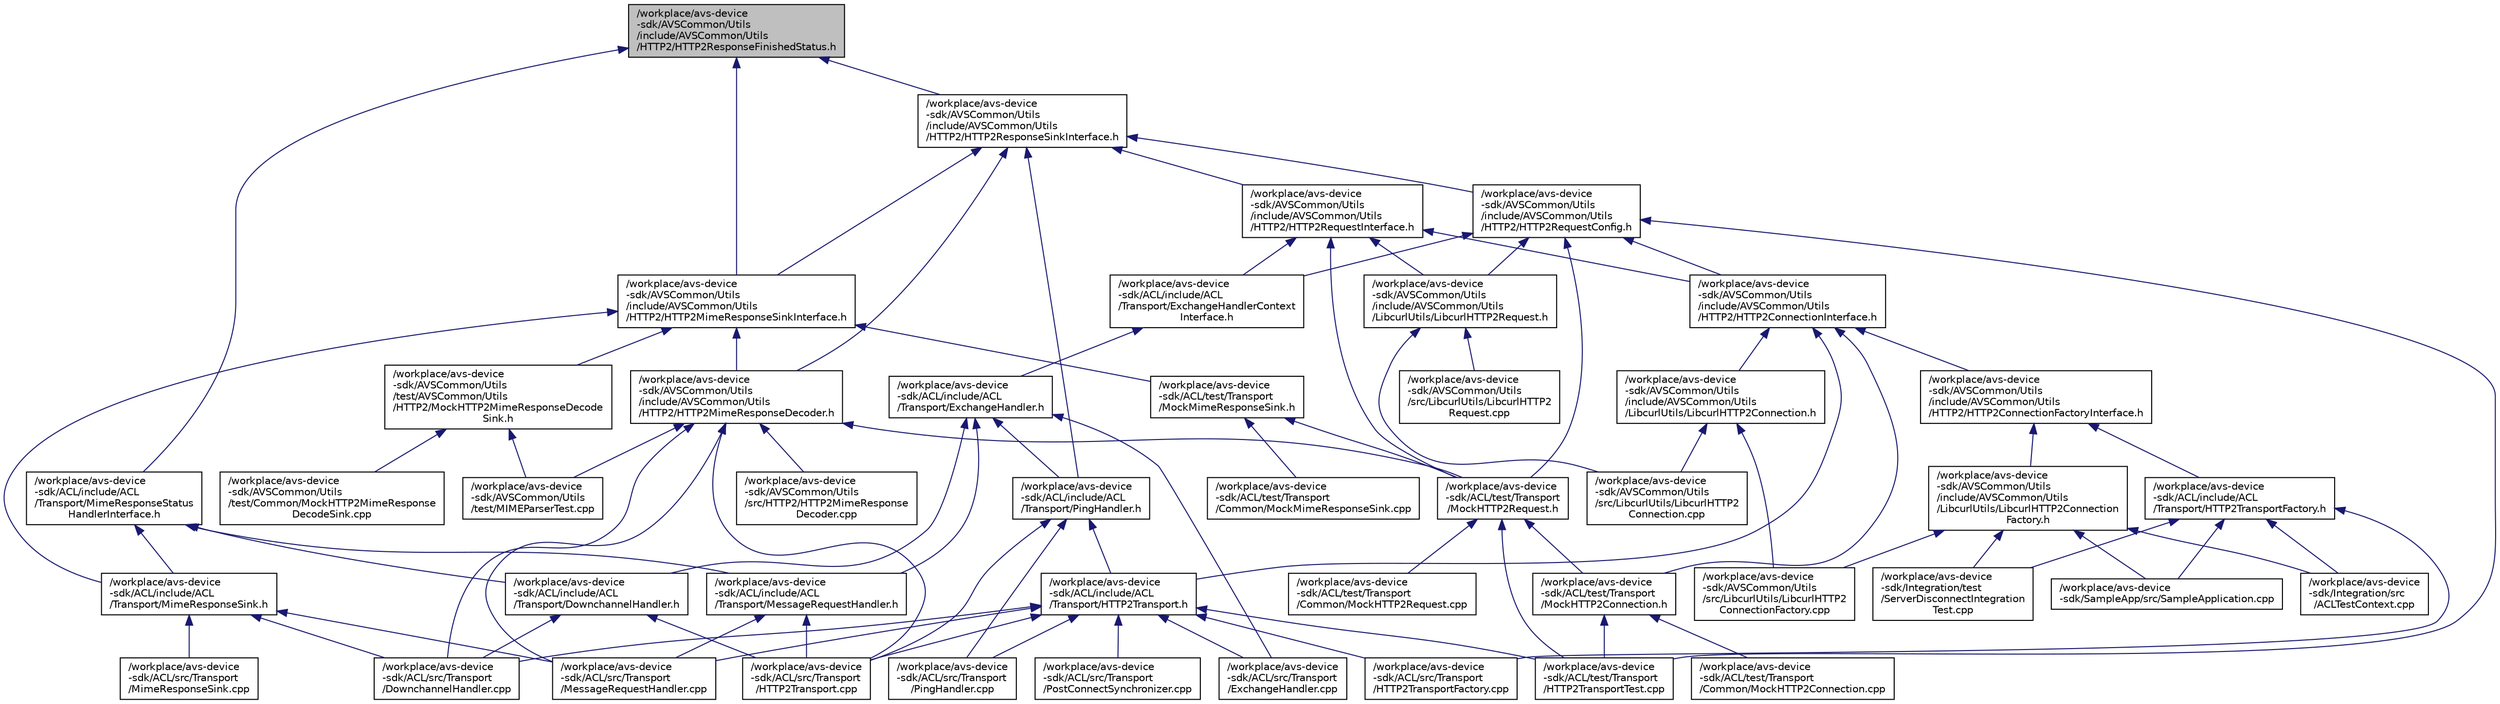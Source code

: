 digraph "/workplace/avs-device-sdk/AVSCommon/Utils/include/AVSCommon/Utils/HTTP2/HTTP2ResponseFinishedStatus.h"
{
  edge [fontname="Helvetica",fontsize="10",labelfontname="Helvetica",labelfontsize="10"];
  node [fontname="Helvetica",fontsize="10",shape=record];
  Node2 [label="/workplace/avs-device\l-sdk/AVSCommon/Utils\l/include/AVSCommon/Utils\l/HTTP2/HTTP2ResponseFinishedStatus.h",height=0.2,width=0.4,color="black", fillcolor="grey75", style="filled", fontcolor="black"];
  Node2 -> Node3 [dir="back",color="midnightblue",fontsize="10",style="solid",fontname="Helvetica"];
  Node3 [label="/workplace/avs-device\l-sdk/ACL/include/ACL\l/Transport/MimeResponseStatus\lHandlerInterface.h",height=0.2,width=0.4,color="black", fillcolor="white", style="filled",URL="$_mime_response_status_handler_interface_8h.html"];
  Node3 -> Node4 [dir="back",color="midnightblue",fontsize="10",style="solid",fontname="Helvetica"];
  Node4 [label="/workplace/avs-device\l-sdk/ACL/include/ACL\l/Transport/DownchannelHandler.h",height=0.2,width=0.4,color="black", fillcolor="white", style="filled",URL="$_downchannel_handler_8h.html"];
  Node4 -> Node5 [dir="back",color="midnightblue",fontsize="10",style="solid",fontname="Helvetica"];
  Node5 [label="/workplace/avs-device\l-sdk/ACL/src/Transport\l/DownchannelHandler.cpp",height=0.2,width=0.4,color="black", fillcolor="white", style="filled",URL="$_downchannel_handler_8cpp.html"];
  Node4 -> Node6 [dir="back",color="midnightblue",fontsize="10",style="solid",fontname="Helvetica"];
  Node6 [label="/workplace/avs-device\l-sdk/ACL/src/Transport\l/HTTP2Transport.cpp",height=0.2,width=0.4,color="black", fillcolor="white", style="filled",URL="$_h_t_t_p2_transport_8cpp.html"];
  Node3 -> Node7 [dir="back",color="midnightblue",fontsize="10",style="solid",fontname="Helvetica"];
  Node7 [label="/workplace/avs-device\l-sdk/ACL/include/ACL\l/Transport/MessageRequestHandler.h",height=0.2,width=0.4,color="black", fillcolor="white", style="filled",URL="$_message_request_handler_8h.html"];
  Node7 -> Node6 [dir="back",color="midnightblue",fontsize="10",style="solid",fontname="Helvetica"];
  Node7 -> Node8 [dir="back",color="midnightblue",fontsize="10",style="solid",fontname="Helvetica"];
  Node8 [label="/workplace/avs-device\l-sdk/ACL/src/Transport\l/MessageRequestHandler.cpp",height=0.2,width=0.4,color="black", fillcolor="white", style="filled",URL="$_message_request_handler_8cpp.html"];
  Node3 -> Node9 [dir="back",color="midnightblue",fontsize="10",style="solid",fontname="Helvetica"];
  Node9 [label="/workplace/avs-device\l-sdk/ACL/include/ACL\l/Transport/MimeResponseSink.h",height=0.2,width=0.4,color="black", fillcolor="white", style="filled",URL="$_mime_response_sink_8h.html"];
  Node9 -> Node5 [dir="back",color="midnightblue",fontsize="10",style="solid",fontname="Helvetica"];
  Node9 -> Node8 [dir="back",color="midnightblue",fontsize="10",style="solid",fontname="Helvetica"];
  Node9 -> Node10 [dir="back",color="midnightblue",fontsize="10",style="solid",fontname="Helvetica"];
  Node10 [label="/workplace/avs-device\l-sdk/ACL/src/Transport\l/MimeResponseSink.cpp",height=0.2,width=0.4,color="black", fillcolor="white", style="filled",URL="$_mime_response_sink_8cpp.html"];
  Node2 -> Node11 [dir="back",color="midnightblue",fontsize="10",style="solid",fontname="Helvetica"];
  Node11 [label="/workplace/avs-device\l-sdk/AVSCommon/Utils\l/include/AVSCommon/Utils\l/HTTP2/HTTP2MimeResponseSinkInterface.h",height=0.2,width=0.4,color="black", fillcolor="white", style="filled",URL="$_h_t_t_p2_mime_response_sink_interface_8h.html"];
  Node11 -> Node9 [dir="back",color="midnightblue",fontsize="10",style="solid",fontname="Helvetica"];
  Node11 -> Node12 [dir="back",color="midnightblue",fontsize="10",style="solid",fontname="Helvetica"];
  Node12 [label="/workplace/avs-device\l-sdk/ACL/test/Transport\l/MockMimeResponseSink.h",height=0.2,width=0.4,color="black", fillcolor="white", style="filled",URL="$_mock_mime_response_sink_8h.html"];
  Node12 -> Node13 [dir="back",color="midnightblue",fontsize="10",style="solid",fontname="Helvetica"];
  Node13 [label="/workplace/avs-device\l-sdk/ACL/test/Transport\l/Common/MockMimeResponseSink.cpp",height=0.2,width=0.4,color="black", fillcolor="white", style="filled",URL="$_mock_mime_response_sink_8cpp.html"];
  Node12 -> Node14 [dir="back",color="midnightblue",fontsize="10",style="solid",fontname="Helvetica"];
  Node14 [label="/workplace/avs-device\l-sdk/ACL/test/Transport\l/MockHTTP2Request.h",height=0.2,width=0.4,color="black", fillcolor="white", style="filled",URL="$_mock_h_t_t_p2_request_8h.html"];
  Node14 -> Node15 [dir="back",color="midnightblue",fontsize="10",style="solid",fontname="Helvetica"];
  Node15 [label="/workplace/avs-device\l-sdk/ACL/test/Transport\l/Common/MockHTTP2Request.cpp",height=0.2,width=0.4,color="black", fillcolor="white", style="filled",URL="$_mock_h_t_t_p2_request_8cpp.html"];
  Node14 -> Node16 [dir="back",color="midnightblue",fontsize="10",style="solid",fontname="Helvetica"];
  Node16 [label="/workplace/avs-device\l-sdk/ACL/test/Transport\l/MockHTTP2Connection.h",height=0.2,width=0.4,color="black", fillcolor="white", style="filled",URL="$_mock_h_t_t_p2_connection_8h.html"];
  Node16 -> Node17 [dir="back",color="midnightblue",fontsize="10",style="solid",fontname="Helvetica"];
  Node17 [label="/workplace/avs-device\l-sdk/ACL/test/Transport\l/Common/MockHTTP2Connection.cpp",height=0.2,width=0.4,color="black", fillcolor="white", style="filled",URL="$_mock_h_t_t_p2_connection_8cpp.html"];
  Node16 -> Node18 [dir="back",color="midnightblue",fontsize="10",style="solid",fontname="Helvetica"];
  Node18 [label="/workplace/avs-device\l-sdk/ACL/test/Transport\l/HTTP2TransportTest.cpp",height=0.2,width=0.4,color="black", fillcolor="white", style="filled",URL="$_h_t_t_p2_transport_test_8cpp.html"];
  Node14 -> Node18 [dir="back",color="midnightblue",fontsize="10",style="solid",fontname="Helvetica"];
  Node11 -> Node19 [dir="back",color="midnightblue",fontsize="10",style="solid",fontname="Helvetica"];
  Node19 [label="/workplace/avs-device\l-sdk/AVSCommon/Utils\l/include/AVSCommon/Utils\l/HTTP2/HTTP2MimeResponseDecoder.h",height=0.2,width=0.4,color="black", fillcolor="white", style="filled",URL="$_h_t_t_p2_mime_response_decoder_8h.html"];
  Node19 -> Node5 [dir="back",color="midnightblue",fontsize="10",style="solid",fontname="Helvetica"];
  Node19 -> Node6 [dir="back",color="midnightblue",fontsize="10",style="solid",fontname="Helvetica"];
  Node19 -> Node8 [dir="back",color="midnightblue",fontsize="10",style="solid",fontname="Helvetica"];
  Node19 -> Node14 [dir="back",color="midnightblue",fontsize="10",style="solid",fontname="Helvetica"];
  Node19 -> Node20 [dir="back",color="midnightblue",fontsize="10",style="solid",fontname="Helvetica"];
  Node20 [label="/workplace/avs-device\l-sdk/AVSCommon/Utils\l/src/HTTP2/HTTP2MimeResponse\lDecoder.cpp",height=0.2,width=0.4,color="black", fillcolor="white", style="filled",URL="$_h_t_t_p2_mime_response_decoder_8cpp.html"];
  Node19 -> Node21 [dir="back",color="midnightblue",fontsize="10",style="solid",fontname="Helvetica"];
  Node21 [label="/workplace/avs-device\l-sdk/AVSCommon/Utils\l/test/MIMEParserTest.cpp",height=0.2,width=0.4,color="black", fillcolor="white", style="filled",URL="$_m_i_m_e_parser_test_8cpp.html"];
  Node11 -> Node22 [dir="back",color="midnightblue",fontsize="10",style="solid",fontname="Helvetica"];
  Node22 [label="/workplace/avs-device\l-sdk/AVSCommon/Utils\l/test/AVSCommon/Utils\l/HTTP2/MockHTTP2MimeResponseDecode\lSink.h",height=0.2,width=0.4,color="black", fillcolor="white", style="filled",URL="$_mock_h_t_t_p2_mime_response_decode_sink_8h.html"];
  Node22 -> Node23 [dir="back",color="midnightblue",fontsize="10",style="solid",fontname="Helvetica"];
  Node23 [label="/workplace/avs-device\l-sdk/AVSCommon/Utils\l/test/Common/MockHTTP2MimeResponse\lDecodeSink.cpp",height=0.2,width=0.4,color="black", fillcolor="white", style="filled",URL="$_mock_h_t_t_p2_mime_response_decode_sink_8cpp.html"];
  Node22 -> Node21 [dir="back",color="midnightblue",fontsize="10",style="solid",fontname="Helvetica"];
  Node2 -> Node24 [dir="back",color="midnightblue",fontsize="10",style="solid",fontname="Helvetica"];
  Node24 [label="/workplace/avs-device\l-sdk/AVSCommon/Utils\l/include/AVSCommon/Utils\l/HTTP2/HTTP2ResponseSinkInterface.h",height=0.2,width=0.4,color="black", fillcolor="white", style="filled",URL="$_h_t_t_p2_response_sink_interface_8h.html"];
  Node24 -> Node25 [dir="back",color="midnightblue",fontsize="10",style="solid",fontname="Helvetica"];
  Node25 [label="/workplace/avs-device\l-sdk/ACL/include/ACL\l/Transport/PingHandler.h",height=0.2,width=0.4,color="black", fillcolor="white", style="filled",URL="$_ping_handler_8h.html"];
  Node25 -> Node26 [dir="back",color="midnightblue",fontsize="10",style="solid",fontname="Helvetica"];
  Node26 [label="/workplace/avs-device\l-sdk/ACL/include/ACL\l/Transport/HTTP2Transport.h",height=0.2,width=0.4,color="black", fillcolor="white", style="filled",URL="$_h_t_t_p2_transport_8h.html"];
  Node26 -> Node5 [dir="back",color="midnightblue",fontsize="10",style="solid",fontname="Helvetica"];
  Node26 -> Node27 [dir="back",color="midnightblue",fontsize="10",style="solid",fontname="Helvetica"];
  Node27 [label="/workplace/avs-device\l-sdk/ACL/src/Transport\l/ExchangeHandler.cpp",height=0.2,width=0.4,color="black", fillcolor="white", style="filled",URL="$_exchange_handler_8cpp.html"];
  Node26 -> Node6 [dir="back",color="midnightblue",fontsize="10",style="solid",fontname="Helvetica"];
  Node26 -> Node28 [dir="back",color="midnightblue",fontsize="10",style="solid",fontname="Helvetica"];
  Node28 [label="/workplace/avs-device\l-sdk/ACL/src/Transport\l/HTTP2TransportFactory.cpp",height=0.2,width=0.4,color="black", fillcolor="white", style="filled",URL="$_h_t_t_p2_transport_factory_8cpp.html"];
  Node26 -> Node8 [dir="back",color="midnightblue",fontsize="10",style="solid",fontname="Helvetica"];
  Node26 -> Node29 [dir="back",color="midnightblue",fontsize="10",style="solid",fontname="Helvetica"];
  Node29 [label="/workplace/avs-device\l-sdk/ACL/src/Transport\l/PingHandler.cpp",height=0.2,width=0.4,color="black", fillcolor="white", style="filled",URL="$_ping_handler_8cpp.html"];
  Node26 -> Node30 [dir="back",color="midnightblue",fontsize="10",style="solid",fontname="Helvetica"];
  Node30 [label="/workplace/avs-device\l-sdk/ACL/src/Transport\l/PostConnectSynchronizer.cpp",height=0.2,width=0.4,color="black", fillcolor="white", style="filled",URL="$_post_connect_synchronizer_8cpp.html"];
  Node26 -> Node18 [dir="back",color="midnightblue",fontsize="10",style="solid",fontname="Helvetica"];
  Node25 -> Node6 [dir="back",color="midnightblue",fontsize="10",style="solid",fontname="Helvetica"];
  Node25 -> Node29 [dir="back",color="midnightblue",fontsize="10",style="solid",fontname="Helvetica"];
  Node24 -> Node19 [dir="back",color="midnightblue",fontsize="10",style="solid",fontname="Helvetica"];
  Node24 -> Node11 [dir="back",color="midnightblue",fontsize="10",style="solid",fontname="Helvetica"];
  Node24 -> Node31 [dir="back",color="midnightblue",fontsize="10",style="solid",fontname="Helvetica"];
  Node31 [label="/workplace/avs-device\l-sdk/AVSCommon/Utils\l/include/AVSCommon/Utils\l/HTTP2/HTTP2RequestConfig.h",height=0.2,width=0.4,color="black", fillcolor="white", style="filled",URL="$_h_t_t_p2_request_config_8h.html"];
  Node31 -> Node32 [dir="back",color="midnightblue",fontsize="10",style="solid",fontname="Helvetica"];
  Node32 [label="/workplace/avs-device\l-sdk/ACL/include/ACL\l/Transport/ExchangeHandlerContext\lInterface.h",height=0.2,width=0.4,color="black", fillcolor="white", style="filled",URL="$_exchange_handler_context_interface_8h.html"];
  Node32 -> Node33 [dir="back",color="midnightblue",fontsize="10",style="solid",fontname="Helvetica"];
  Node33 [label="/workplace/avs-device\l-sdk/ACL/include/ACL\l/Transport/ExchangeHandler.h",height=0.2,width=0.4,color="black", fillcolor="white", style="filled",URL="$_exchange_handler_8h.html"];
  Node33 -> Node4 [dir="back",color="midnightblue",fontsize="10",style="solid",fontname="Helvetica"];
  Node33 -> Node7 [dir="back",color="midnightblue",fontsize="10",style="solid",fontname="Helvetica"];
  Node33 -> Node25 [dir="back",color="midnightblue",fontsize="10",style="solid",fontname="Helvetica"];
  Node33 -> Node27 [dir="back",color="midnightblue",fontsize="10",style="solid",fontname="Helvetica"];
  Node31 -> Node18 [dir="back",color="midnightblue",fontsize="10",style="solid",fontname="Helvetica"];
  Node31 -> Node14 [dir="back",color="midnightblue",fontsize="10",style="solid",fontname="Helvetica"];
  Node31 -> Node34 [dir="back",color="midnightblue",fontsize="10",style="solid",fontname="Helvetica"];
  Node34 [label="/workplace/avs-device\l-sdk/AVSCommon/Utils\l/include/AVSCommon/Utils\l/HTTP2/HTTP2ConnectionInterface.h",height=0.2,width=0.4,color="black", fillcolor="white", style="filled",URL="$_h_t_t_p2_connection_interface_8h.html"];
  Node34 -> Node26 [dir="back",color="midnightblue",fontsize="10",style="solid",fontname="Helvetica"];
  Node34 -> Node16 [dir="back",color="midnightblue",fontsize="10",style="solid",fontname="Helvetica"];
  Node34 -> Node35 [dir="back",color="midnightblue",fontsize="10",style="solid",fontname="Helvetica"];
  Node35 [label="/workplace/avs-device\l-sdk/AVSCommon/Utils\l/include/AVSCommon/Utils\l/HTTP2/HTTP2ConnectionFactoryInterface.h",height=0.2,width=0.4,color="black", fillcolor="white", style="filled",URL="$_h_t_t_p2_connection_factory_interface_8h.html"];
  Node35 -> Node36 [dir="back",color="midnightblue",fontsize="10",style="solid",fontname="Helvetica"];
  Node36 [label="/workplace/avs-device\l-sdk/ACL/include/ACL\l/Transport/HTTP2TransportFactory.h",height=0.2,width=0.4,color="black", fillcolor="white", style="filled",URL="$_h_t_t_p2_transport_factory_8h.html"];
  Node36 -> Node28 [dir="back",color="midnightblue",fontsize="10",style="solid",fontname="Helvetica"];
  Node36 -> Node37 [dir="back",color="midnightblue",fontsize="10",style="solid",fontname="Helvetica"];
  Node37 [label="/workplace/avs-device\l-sdk/Integration/src\l/ACLTestContext.cpp",height=0.2,width=0.4,color="black", fillcolor="white", style="filled",URL="$_a_c_l_test_context_8cpp.html"];
  Node36 -> Node38 [dir="back",color="midnightblue",fontsize="10",style="solid",fontname="Helvetica"];
  Node38 [label="/workplace/avs-device\l-sdk/Integration/test\l/ServerDisconnectIntegration\lTest.cpp",height=0.2,width=0.4,color="black", fillcolor="white", style="filled",URL="$_server_disconnect_integration_test_8cpp.html"];
  Node36 -> Node39 [dir="back",color="midnightblue",fontsize="10",style="solid",fontname="Helvetica"];
  Node39 [label="/workplace/avs-device\l-sdk/SampleApp/src/SampleApplication.cpp",height=0.2,width=0.4,color="black", fillcolor="white", style="filled",URL="$_sample_application_8cpp.html"];
  Node35 -> Node40 [dir="back",color="midnightblue",fontsize="10",style="solid",fontname="Helvetica"];
  Node40 [label="/workplace/avs-device\l-sdk/AVSCommon/Utils\l/include/AVSCommon/Utils\l/LibcurlUtils/LibcurlHTTP2Connection\lFactory.h",height=0.2,width=0.4,color="black", fillcolor="white", style="filled",URL="$_libcurl_h_t_t_p2_connection_factory_8h.html"];
  Node40 -> Node41 [dir="back",color="midnightblue",fontsize="10",style="solid",fontname="Helvetica"];
  Node41 [label="/workplace/avs-device\l-sdk/AVSCommon/Utils\l/src/LibcurlUtils/LibcurlHTTP2\lConnectionFactory.cpp",height=0.2,width=0.4,color="black", fillcolor="white", style="filled",URL="$_libcurl_h_t_t_p2_connection_factory_8cpp.html"];
  Node40 -> Node37 [dir="back",color="midnightblue",fontsize="10",style="solid",fontname="Helvetica"];
  Node40 -> Node38 [dir="back",color="midnightblue",fontsize="10",style="solid",fontname="Helvetica"];
  Node40 -> Node39 [dir="back",color="midnightblue",fontsize="10",style="solid",fontname="Helvetica"];
  Node34 -> Node42 [dir="back",color="midnightblue",fontsize="10",style="solid",fontname="Helvetica"];
  Node42 [label="/workplace/avs-device\l-sdk/AVSCommon/Utils\l/include/AVSCommon/Utils\l/LibcurlUtils/LibcurlHTTP2Connection.h",height=0.2,width=0.4,color="black", fillcolor="white", style="filled",URL="$_libcurl_h_t_t_p2_connection_8h.html"];
  Node42 -> Node43 [dir="back",color="midnightblue",fontsize="10",style="solid",fontname="Helvetica"];
  Node43 [label="/workplace/avs-device\l-sdk/AVSCommon/Utils\l/src/LibcurlUtils/LibcurlHTTP2\lConnection.cpp",height=0.2,width=0.4,color="black", fillcolor="white", style="filled",URL="$_libcurl_h_t_t_p2_connection_8cpp.html"];
  Node42 -> Node41 [dir="back",color="midnightblue",fontsize="10",style="solid",fontname="Helvetica"];
  Node31 -> Node44 [dir="back",color="midnightblue",fontsize="10",style="solid",fontname="Helvetica"];
  Node44 [label="/workplace/avs-device\l-sdk/AVSCommon/Utils\l/include/AVSCommon/Utils\l/LibcurlUtils/LibcurlHTTP2Request.h",height=0.2,width=0.4,color="black", fillcolor="white", style="filled",URL="$_libcurl_h_t_t_p2_request_8h.html"];
  Node44 -> Node43 [dir="back",color="midnightblue",fontsize="10",style="solid",fontname="Helvetica"];
  Node44 -> Node45 [dir="back",color="midnightblue",fontsize="10",style="solid",fontname="Helvetica"];
  Node45 [label="/workplace/avs-device\l-sdk/AVSCommon/Utils\l/src/LibcurlUtils/LibcurlHTTP2\lRequest.cpp",height=0.2,width=0.4,color="black", fillcolor="white", style="filled",URL="$_libcurl_h_t_t_p2_request_8cpp.html"];
  Node24 -> Node46 [dir="back",color="midnightblue",fontsize="10",style="solid",fontname="Helvetica"];
  Node46 [label="/workplace/avs-device\l-sdk/AVSCommon/Utils\l/include/AVSCommon/Utils\l/HTTP2/HTTP2RequestInterface.h",height=0.2,width=0.4,color="black", fillcolor="white", style="filled",URL="$_h_t_t_p2_request_interface_8h.html"];
  Node46 -> Node32 [dir="back",color="midnightblue",fontsize="10",style="solid",fontname="Helvetica"];
  Node46 -> Node14 [dir="back",color="midnightblue",fontsize="10",style="solid",fontname="Helvetica"];
  Node46 -> Node34 [dir="back",color="midnightblue",fontsize="10",style="solid",fontname="Helvetica"];
  Node46 -> Node44 [dir="back",color="midnightblue",fontsize="10",style="solid",fontname="Helvetica"];
}
